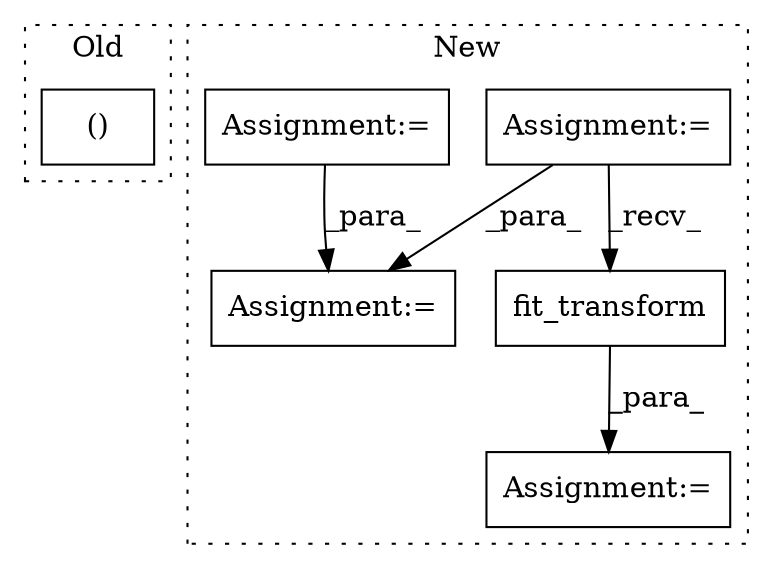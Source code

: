 digraph G {
subgraph cluster0 {
1 [label="()" a="106" s="708" l="23" shape="box"];
label = "Old";
style="dotted";
}
subgraph cluster1 {
2 [label="fit_transform" a="32" s="1053,1073" l="14,1" shape="box"];
3 [label="Assignment:=" a="7" s="1048" l="1" shape="box"];
4 [label="Assignment:=" a="7" s="867" l="1" shape="box"];
5 [label="Assignment:=" a="7" s="971" l="1" shape="box"];
6 [label="Assignment:=" a="7" s="808" l="1" shape="box"];
label = "New";
style="dotted";
}
2 -> 3 [label="_para_"];
4 -> 2 [label="_recv_"];
4 -> 5 [label="_para_"];
6 -> 5 [label="_para_"];
}